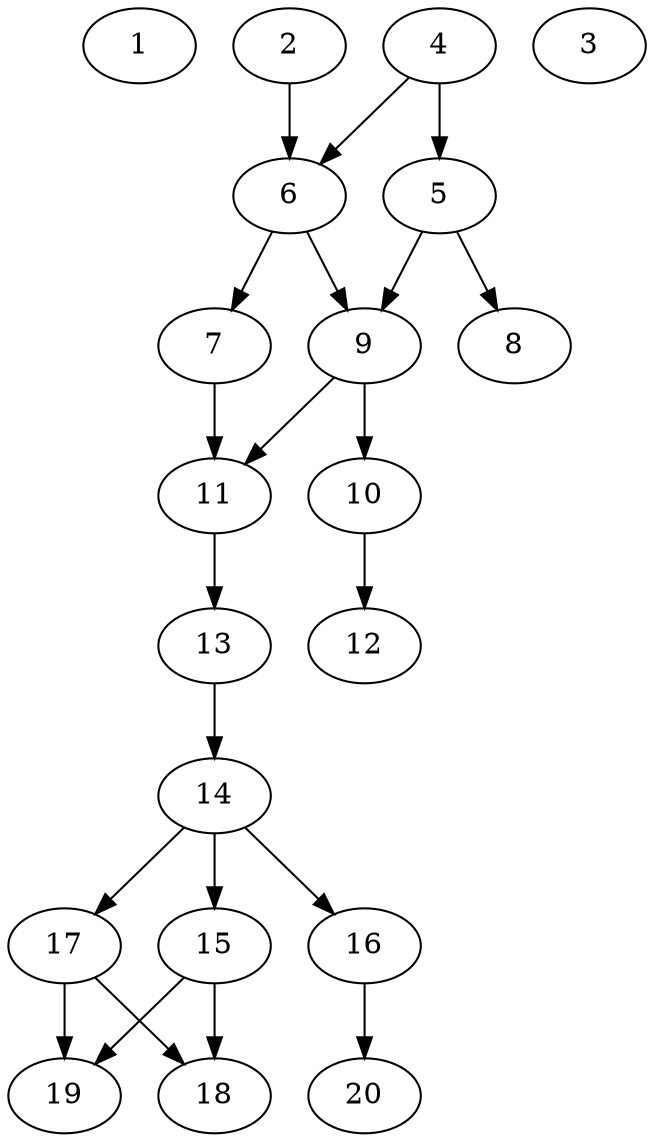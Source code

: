 // DAG automatically generated by daggen at Sat Jul 27 15:35:52 2019
// ./daggen --dot -n 20 --ccr 0.4 --fat 0.4 --regular 0.5 --density 0.6 --mindata 5242880 --maxdata 52428800 
digraph G {
  1 [size="16686080", alpha="0.03", expect_size="6674432"] 
  2 [size="99860480", alpha="0.11", expect_size="39944192"] 
  2 -> 6 [size ="39944192"]
  3 [size="89144320", alpha="0.18", expect_size="35657728"] 
  4 [size="88514560", alpha="0.13", expect_size="35405824"] 
  4 -> 5 [size ="35405824"]
  4 -> 6 [size ="35405824"]
  5 [size="56586240", alpha="0.09", expect_size="22634496"] 
  5 -> 8 [size ="22634496"]
  5 -> 9 [size ="22634496"]
  6 [size="97218560", alpha="0.09", expect_size="38887424"] 
  6 -> 7 [size ="38887424"]
  6 -> 9 [size ="38887424"]
  7 [size="35358720", alpha="0.14", expect_size="14143488"] 
  7 -> 11 [size ="14143488"]
  8 [size="95326720", alpha="0.12", expect_size="38130688"] 
  9 [size="24261120", alpha="0.00", expect_size="9704448"] 
  9 -> 10 [size ="9704448"]
  9 -> 11 [size ="9704448"]
  10 [size="53900800", alpha="0.13", expect_size="21560320"] 
  10 -> 12 [size ="21560320"]
  11 [size="14397440", alpha="0.14", expect_size="5758976"] 
  11 -> 13 [size ="5758976"]
  12 [size="31966720", alpha="0.08", expect_size="12786688"] 
  13 [size="97103360", alpha="0.03", expect_size="38841344"] 
  13 -> 14 [size ="38841344"]
  14 [size="87646720", alpha="0.07", expect_size="35058688"] 
  14 -> 15 [size ="35058688"]
  14 -> 16 [size ="35058688"]
  14 -> 17 [size ="35058688"]
  15 [size="48058880", alpha="0.05", expect_size="19223552"] 
  15 -> 18 [size ="19223552"]
  15 -> 19 [size ="19223552"]
  16 [size="103795200", alpha="0.12", expect_size="41518080"] 
  16 -> 20 [size ="41518080"]
  17 [size="41405440", alpha="0.09", expect_size="16562176"] 
  17 -> 18 [size ="16562176"]
  17 -> 19 [size ="16562176"]
  18 [size="125224960", alpha="0.10", expect_size="50089984"] 
  19 [size="78627840", alpha="0.02", expect_size="31451136"] 
  20 [size="80962560", alpha="0.14", expect_size="32385024"] 
}
